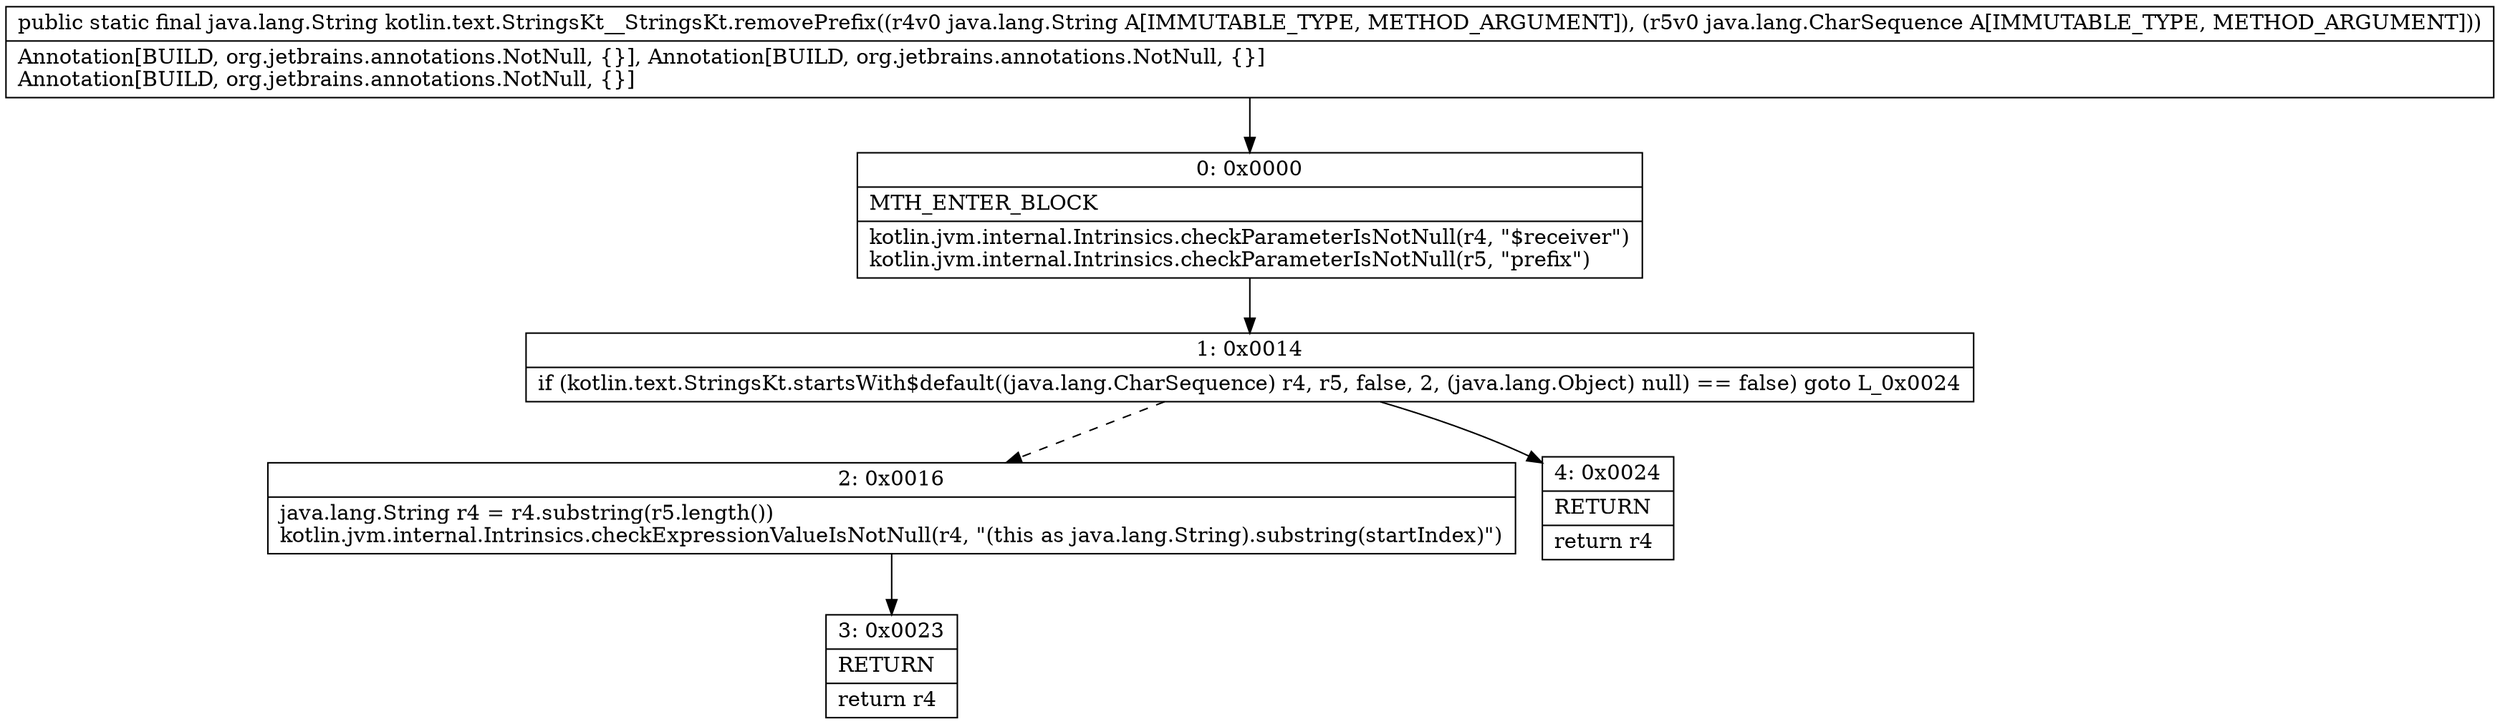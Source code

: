 digraph "CFG forkotlin.text.StringsKt__StringsKt.removePrefix(Ljava\/lang\/String;Ljava\/lang\/CharSequence;)Ljava\/lang\/String;" {
Node_0 [shape=record,label="{0\:\ 0x0000|MTH_ENTER_BLOCK\l|kotlin.jvm.internal.Intrinsics.checkParameterIsNotNull(r4, \"$receiver\")\lkotlin.jvm.internal.Intrinsics.checkParameterIsNotNull(r5, \"prefix\")\l}"];
Node_1 [shape=record,label="{1\:\ 0x0014|if (kotlin.text.StringsKt.startsWith$default((java.lang.CharSequence) r4, r5, false, 2, (java.lang.Object) null) == false) goto L_0x0024\l}"];
Node_2 [shape=record,label="{2\:\ 0x0016|java.lang.String r4 = r4.substring(r5.length())\lkotlin.jvm.internal.Intrinsics.checkExpressionValueIsNotNull(r4, \"(this as java.lang.String).substring(startIndex)\")\l}"];
Node_3 [shape=record,label="{3\:\ 0x0023|RETURN\l|return r4\l}"];
Node_4 [shape=record,label="{4\:\ 0x0024|RETURN\l|return r4\l}"];
MethodNode[shape=record,label="{public static final java.lang.String kotlin.text.StringsKt__StringsKt.removePrefix((r4v0 java.lang.String A[IMMUTABLE_TYPE, METHOD_ARGUMENT]), (r5v0 java.lang.CharSequence A[IMMUTABLE_TYPE, METHOD_ARGUMENT]))  | Annotation[BUILD, org.jetbrains.annotations.NotNull, \{\}], Annotation[BUILD, org.jetbrains.annotations.NotNull, \{\}]\lAnnotation[BUILD, org.jetbrains.annotations.NotNull, \{\}]\l}"];
MethodNode -> Node_0;
Node_0 -> Node_1;
Node_1 -> Node_2[style=dashed];
Node_1 -> Node_4;
Node_2 -> Node_3;
}

